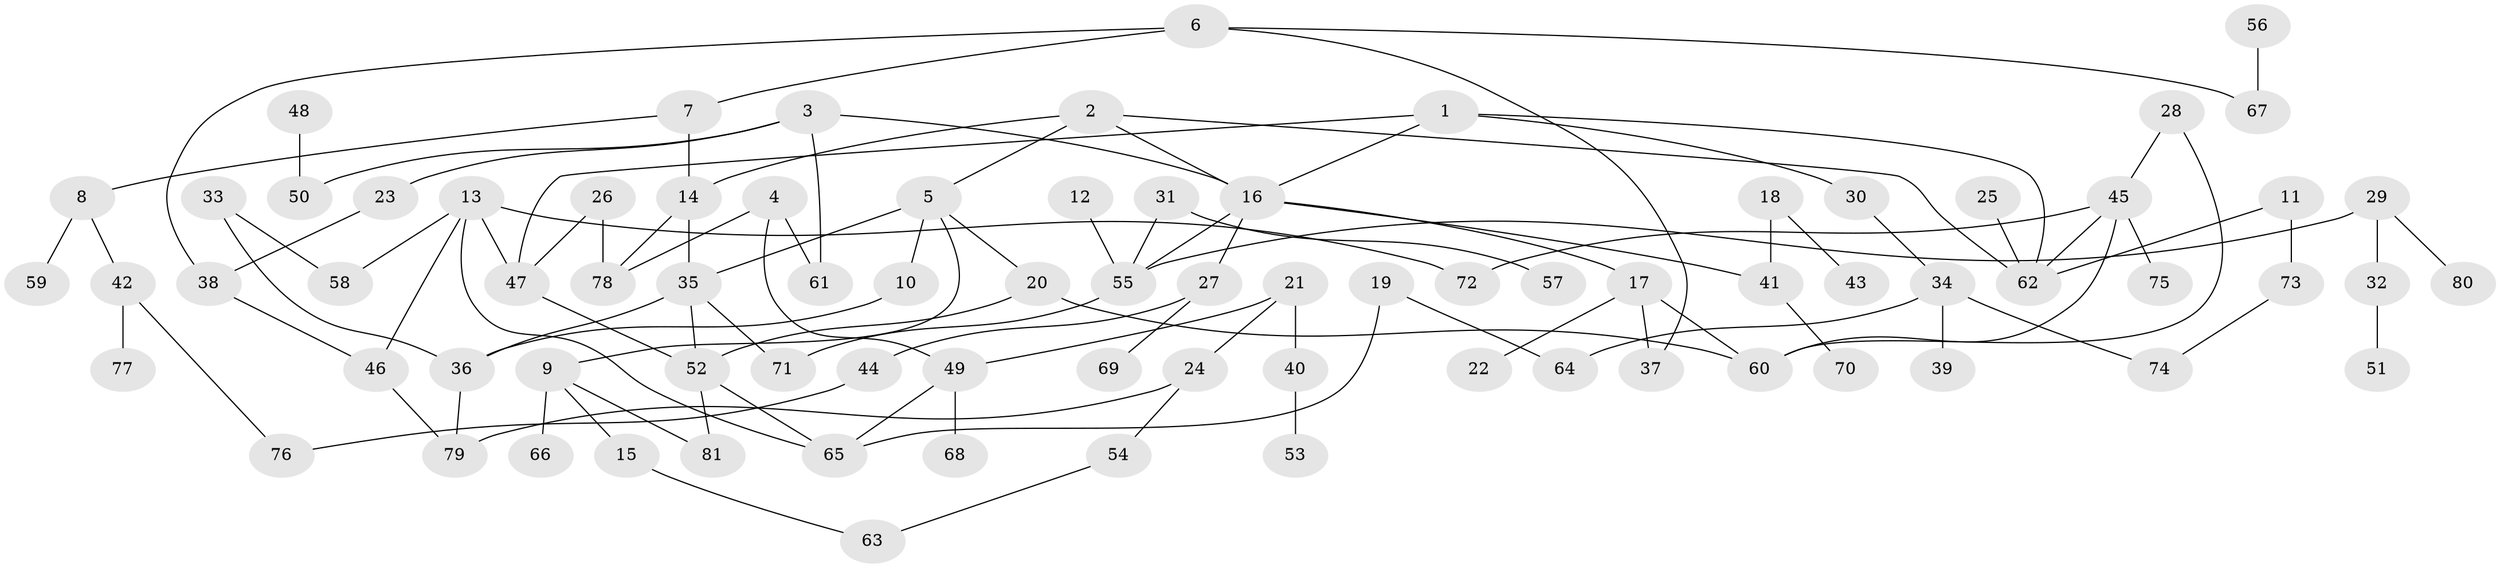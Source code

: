 // original degree distribution, {4: 0.1044776119402985, 8: 0.007462686567164179, 3: 0.19402985074626866, 6: 0.022388059701492536, 1: 0.31343283582089554, 5: 0.05970149253731343, 2: 0.29850746268656714}
// Generated by graph-tools (version 1.1) at 2025/36/03/04/25 23:36:09]
// undirected, 81 vertices, 105 edges
graph export_dot {
  node [color=gray90,style=filled];
  1;
  2;
  3;
  4;
  5;
  6;
  7;
  8;
  9;
  10;
  11;
  12;
  13;
  14;
  15;
  16;
  17;
  18;
  19;
  20;
  21;
  22;
  23;
  24;
  25;
  26;
  27;
  28;
  29;
  30;
  31;
  32;
  33;
  34;
  35;
  36;
  37;
  38;
  39;
  40;
  41;
  42;
  43;
  44;
  45;
  46;
  47;
  48;
  49;
  50;
  51;
  52;
  53;
  54;
  55;
  56;
  57;
  58;
  59;
  60;
  61;
  62;
  63;
  64;
  65;
  66;
  67;
  68;
  69;
  70;
  71;
  72;
  73;
  74;
  75;
  76;
  77;
  78;
  79;
  80;
  81;
  1 -- 16 [weight=1.0];
  1 -- 30 [weight=1.0];
  1 -- 47 [weight=1.0];
  1 -- 62 [weight=1.0];
  2 -- 5 [weight=1.0];
  2 -- 14 [weight=1.0];
  2 -- 16 [weight=1.0];
  2 -- 62 [weight=1.0];
  3 -- 16 [weight=1.0];
  3 -- 23 [weight=1.0];
  3 -- 50 [weight=1.0];
  3 -- 61 [weight=1.0];
  4 -- 49 [weight=1.0];
  4 -- 61 [weight=1.0];
  4 -- 78 [weight=1.0];
  5 -- 9 [weight=1.0];
  5 -- 10 [weight=2.0];
  5 -- 20 [weight=1.0];
  5 -- 35 [weight=1.0];
  6 -- 7 [weight=1.0];
  6 -- 37 [weight=1.0];
  6 -- 38 [weight=1.0];
  6 -- 67 [weight=1.0];
  7 -- 8 [weight=1.0];
  7 -- 14 [weight=1.0];
  8 -- 42 [weight=1.0];
  8 -- 59 [weight=1.0];
  9 -- 15 [weight=1.0];
  9 -- 66 [weight=1.0];
  9 -- 81 [weight=1.0];
  10 -- 36 [weight=1.0];
  11 -- 62 [weight=1.0];
  11 -- 73 [weight=1.0];
  12 -- 55 [weight=1.0];
  13 -- 46 [weight=1.0];
  13 -- 47 [weight=1.0];
  13 -- 58 [weight=1.0];
  13 -- 65 [weight=1.0];
  13 -- 72 [weight=1.0];
  14 -- 35 [weight=1.0];
  14 -- 78 [weight=1.0];
  15 -- 63 [weight=1.0];
  16 -- 17 [weight=1.0];
  16 -- 27 [weight=1.0];
  16 -- 41 [weight=1.0];
  16 -- 55 [weight=1.0];
  17 -- 22 [weight=1.0];
  17 -- 37 [weight=2.0];
  17 -- 60 [weight=1.0];
  18 -- 41 [weight=1.0];
  18 -- 43 [weight=1.0];
  19 -- 64 [weight=1.0];
  19 -- 65 [weight=1.0];
  20 -- 52 [weight=1.0];
  20 -- 60 [weight=1.0];
  21 -- 24 [weight=1.0];
  21 -- 40 [weight=1.0];
  21 -- 49 [weight=1.0];
  23 -- 38 [weight=1.0];
  24 -- 54 [weight=1.0];
  24 -- 79 [weight=1.0];
  25 -- 62 [weight=1.0];
  26 -- 47 [weight=1.0];
  26 -- 78 [weight=1.0];
  27 -- 44 [weight=1.0];
  27 -- 69 [weight=1.0];
  28 -- 45 [weight=1.0];
  28 -- 60 [weight=2.0];
  29 -- 32 [weight=1.0];
  29 -- 55 [weight=1.0];
  29 -- 80 [weight=1.0];
  30 -- 34 [weight=1.0];
  31 -- 55 [weight=1.0];
  31 -- 57 [weight=1.0];
  32 -- 51 [weight=1.0];
  33 -- 36 [weight=1.0];
  33 -- 58 [weight=1.0];
  34 -- 39 [weight=1.0];
  34 -- 64 [weight=1.0];
  34 -- 74 [weight=1.0];
  35 -- 36 [weight=1.0];
  35 -- 52 [weight=1.0];
  35 -- 71 [weight=1.0];
  36 -- 79 [weight=1.0];
  38 -- 46 [weight=1.0];
  40 -- 53 [weight=1.0];
  41 -- 70 [weight=1.0];
  42 -- 76 [weight=1.0];
  42 -- 77 [weight=1.0];
  44 -- 76 [weight=1.0];
  45 -- 60 [weight=1.0];
  45 -- 62 [weight=1.0];
  45 -- 72 [weight=1.0];
  45 -- 75 [weight=1.0];
  46 -- 79 [weight=1.0];
  47 -- 52 [weight=1.0];
  48 -- 50 [weight=1.0];
  49 -- 65 [weight=1.0];
  49 -- 68 [weight=1.0];
  52 -- 65 [weight=1.0];
  52 -- 81 [weight=1.0];
  54 -- 63 [weight=1.0];
  55 -- 71 [weight=1.0];
  56 -- 67 [weight=1.0];
  73 -- 74 [weight=1.0];
}
